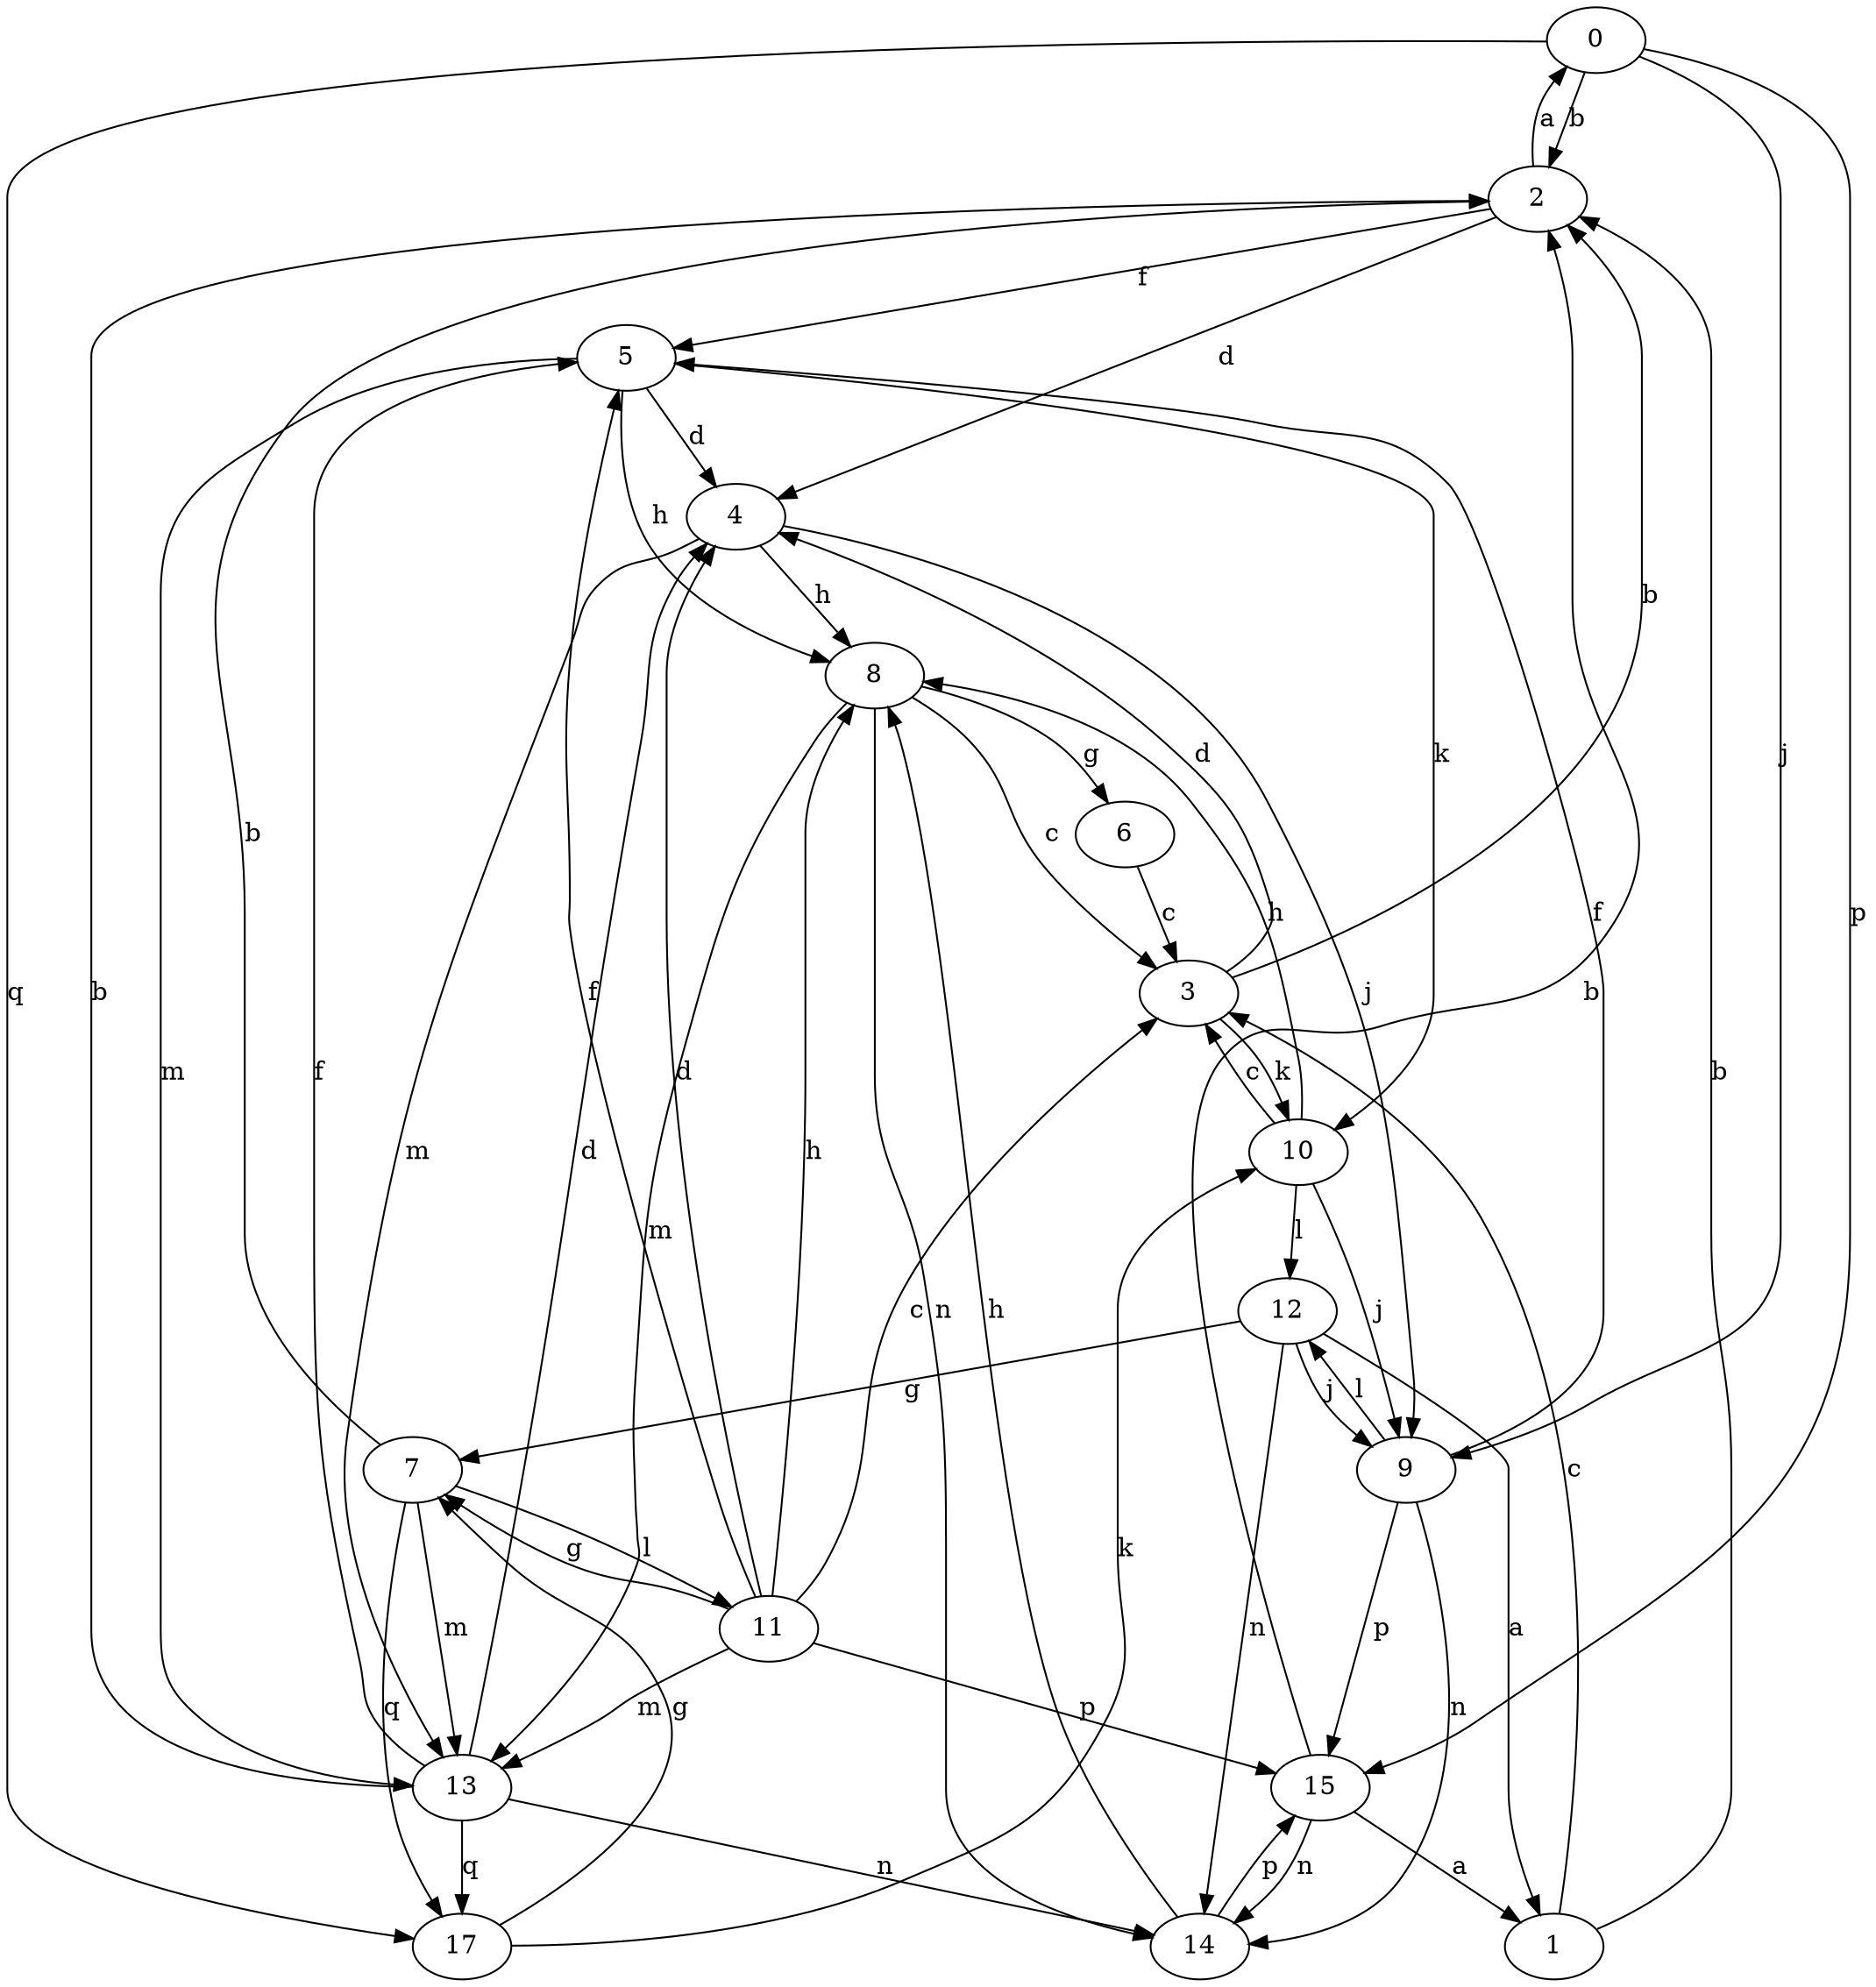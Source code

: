 strict digraph  {
0;
1;
2;
3;
4;
5;
6;
7;
8;
9;
10;
11;
12;
13;
14;
15;
17;
0 -> 2  [label=b];
0 -> 9  [label=j];
0 -> 15  [label=p];
0 -> 17  [label=q];
1 -> 2  [label=b];
1 -> 3  [label=c];
2 -> 0  [label=a];
2 -> 4  [label=d];
2 -> 5  [label=f];
3 -> 2  [label=b];
3 -> 4  [label=d];
3 -> 10  [label=k];
4 -> 8  [label=h];
4 -> 9  [label=j];
4 -> 13  [label=m];
5 -> 4  [label=d];
5 -> 8  [label=h];
5 -> 10  [label=k];
5 -> 13  [label=m];
6 -> 3  [label=c];
7 -> 2  [label=b];
7 -> 11  [label=l];
7 -> 13  [label=m];
7 -> 17  [label=q];
8 -> 3  [label=c];
8 -> 6  [label=g];
8 -> 13  [label=m];
8 -> 14  [label=n];
9 -> 5  [label=f];
9 -> 12  [label=l];
9 -> 14  [label=n];
9 -> 15  [label=p];
10 -> 3  [label=c];
10 -> 8  [label=h];
10 -> 9  [label=j];
10 -> 12  [label=l];
11 -> 3  [label=c];
11 -> 4  [label=d];
11 -> 5  [label=f];
11 -> 7  [label=g];
11 -> 8  [label=h];
11 -> 13  [label=m];
11 -> 15  [label=p];
12 -> 1  [label=a];
12 -> 7  [label=g];
12 -> 9  [label=j];
12 -> 14  [label=n];
13 -> 2  [label=b];
13 -> 4  [label=d];
13 -> 5  [label=f];
13 -> 14  [label=n];
13 -> 17  [label=q];
14 -> 8  [label=h];
14 -> 15  [label=p];
15 -> 1  [label=a];
15 -> 2  [label=b];
15 -> 14  [label=n];
17 -> 7  [label=g];
17 -> 10  [label=k];
}
